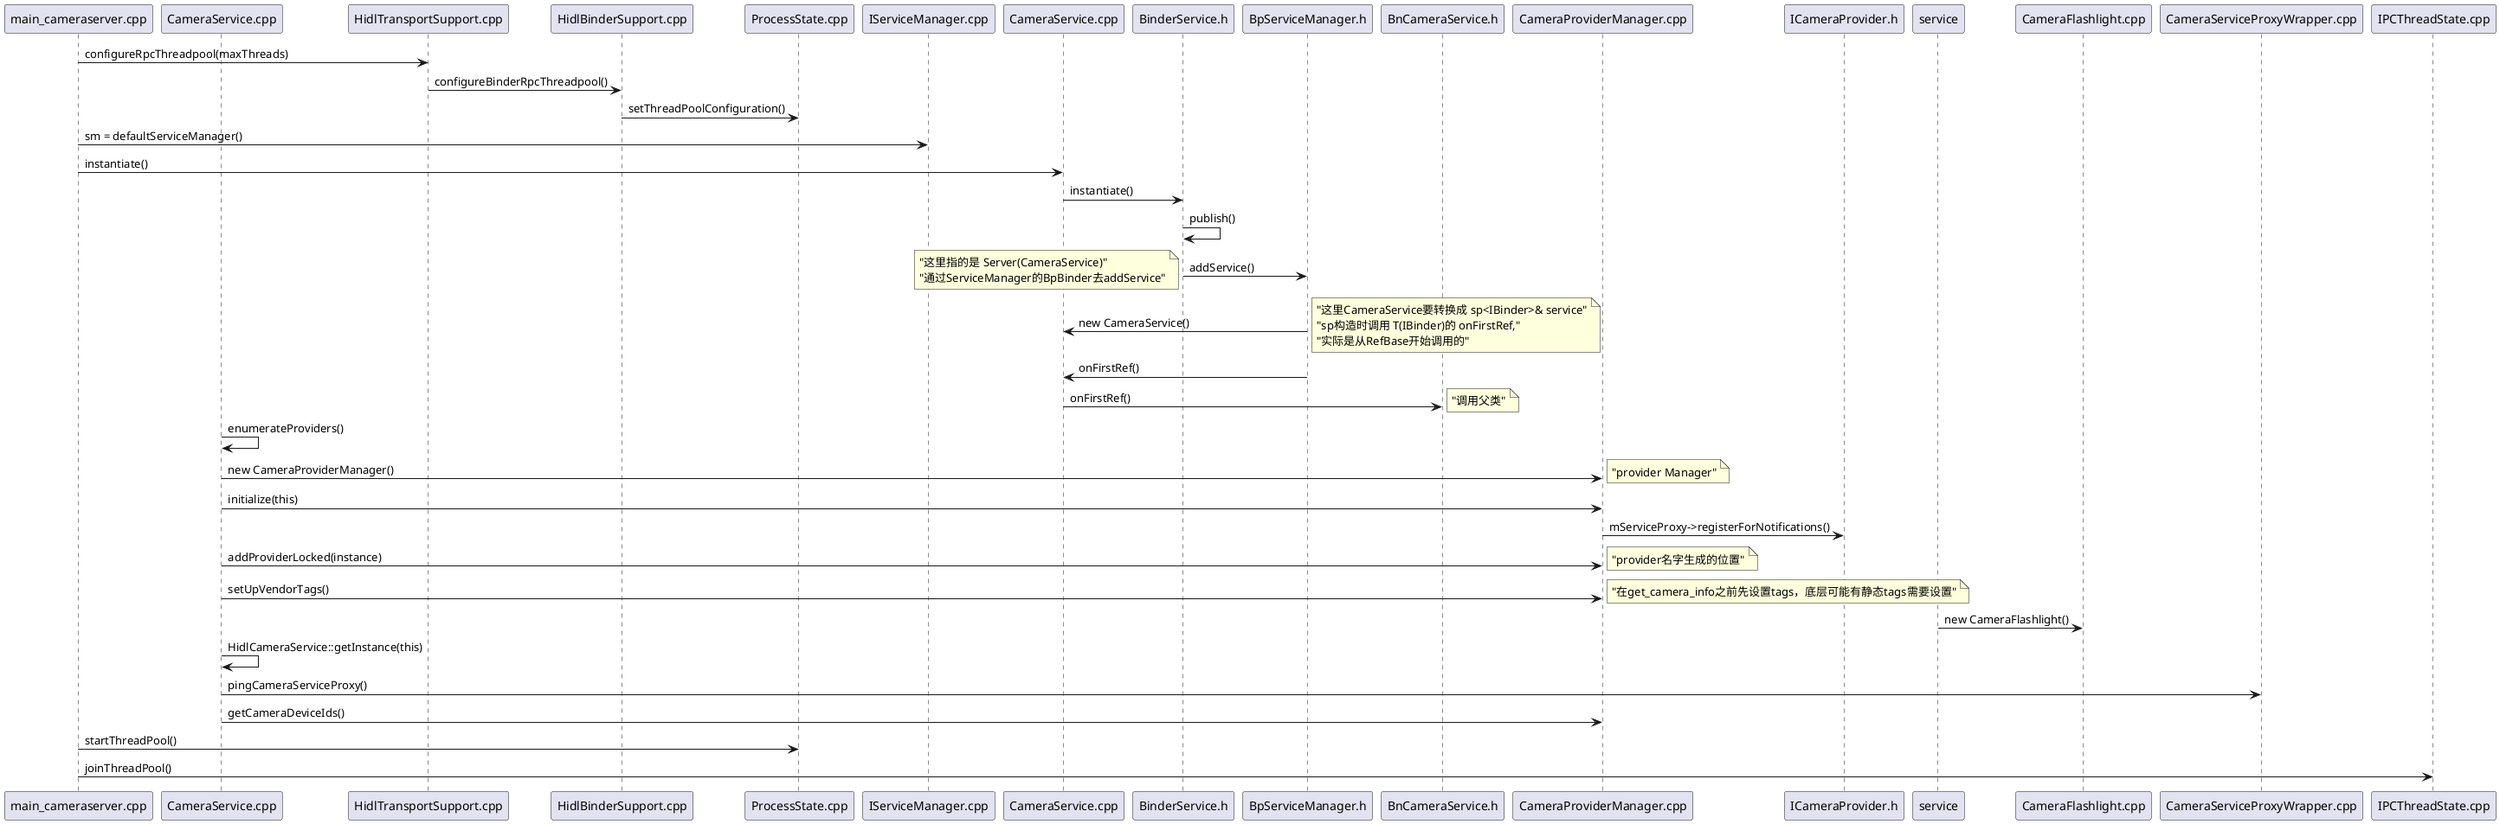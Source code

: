 @startuml CameraHardwareSquence

participant main_cameraserver.cpp as main
participant CameraService.cpp as Service



main -> HidlTransportSupport.cpp : configureRpcThreadpool(maxThreads)
HidlTransportSupport.cpp -> HidlBinderSupport.cpp : configureBinderRpcThreadpool()
HidlBinderSupport.cpp -> ProcessState.cpp : setThreadPoolConfiguration()
main -> IServiceManager.cpp : sm = defaultServiceManager()
main -> CameraService.cpp : instantiate()



    CameraService.cpp -> BinderService.h : instantiate()
    BinderService.h -> BinderService.h : publish()
    BinderService.h -> BpServiceManager.h : addService()
    note left
    "这里指的是 Server(CameraService)"
    "通过ServiceManager的BpBinder去addService"
    end note
        BpServiceManager.h -> CameraService.cpp : new CameraService()
        note right
        "这里CameraService要转换成 sp<IBinder>& service"
        "sp构造时调用 T(IBinder)的 onFirstRef,"
        "实际是从RefBase开始调用的"
        end note
        BpServiceManager.h -> CameraService.cpp : onFirstRef()
            CameraService.cpp -> BnCameraService.h : onFirstRef()
            note right
            "调用父类"
            end note
            Service -> Service : enumerateProviders()
                Service -> CameraProviderManager.cpp : new CameraProviderManager()
                note right
                "provider Manager"
                end note
                Service -> CameraProviderManager.cpp : initialize(this)
                    CameraProviderManager.cpp -> ICameraProvider.h : mServiceProxy->registerForNotifications()
                        Service -> CameraProviderManager.cpp : addProviderLocked(instance)
                    note right
                    "provider名字生成的位置"
                    end note
                Service -> CameraProviderManager.cpp : setUpVendorTags()
                note right
                "在get_camera_info之前先设置tags，底层可能有静态tags需要设置"
                end note
                service -> CameraFlashlight.cpp : new CameraFlashlight()

            Service -> Service : HidlCameraService::getInstance(this)
            Service -> CameraServiceProxyWrapper.cpp : pingCameraServiceProxy()
            Service -> CameraProviderManager.cpp : getCameraDeviceIds()


main -> ProcessState.cpp : startThreadPool()
main -> IPCThreadState.cpp : joinThreadPool()




@enduml